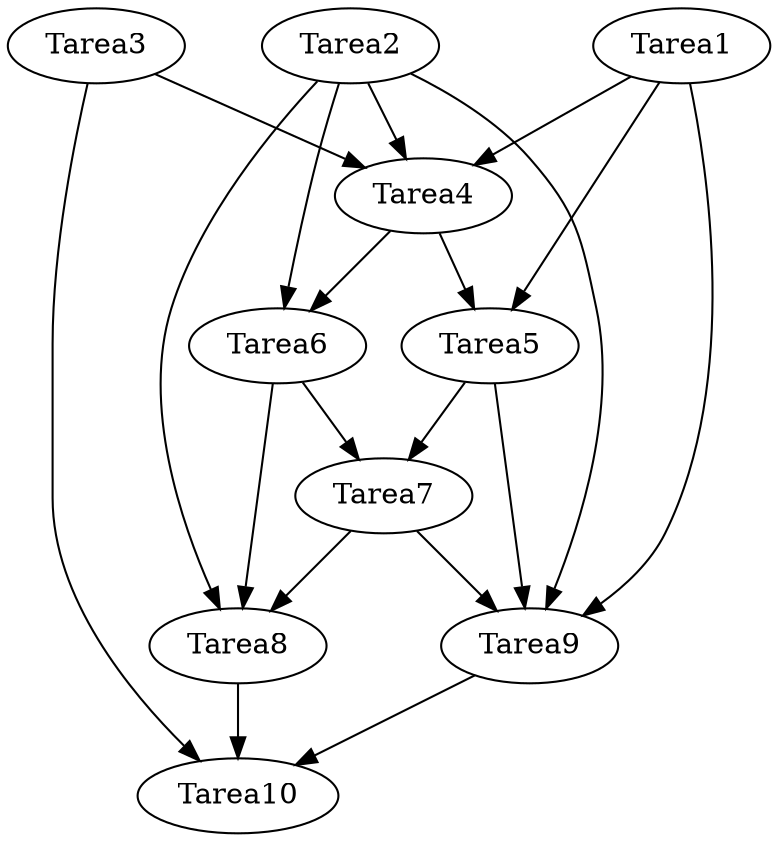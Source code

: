 strict digraph G {
  1 [ color="black" label="Tarea1" ];
  2 [ color="black" label="Tarea2" ];
  3 [ color="black" label="Tarea3" ];
  4 [ color="black" label="Tarea4" ];
  5 [ color="black" label="Tarea5" ];
  6 [ color="black" label="Tarea6" ];
  7 [ color="black" label="Tarea7" ];
  8 [ color="black" label="Tarea8" ];
  9 [ color="black" label="Tarea9" ];
  10 [ color="black" label="Tarea10" ];
  1 -> 4 [ color="black" ];
  1 -> 5 [ color="black" ];
  1 -> 9 [ color="black" ];
  2 -> 4 [ color="black" ];
  2 -> 6 [ color="black" ];
  2 -> 8 [ color="black" ];
  2 -> 9 [ color="black" ];
  3 -> 4 [ color="black" ];
  3 -> 10 [ color="black" ];
  4 -> 5 [ color="black" ];
  4 -> 6 [ color="black" ];
  5 -> 7 [ color="black" ];
  5 -> 9 [ color="black" ];
  6 -> 7 [ color="black" ];
  6 -> 8 [ color="black" ];
  7 -> 8 [ color="black" ];
  7 -> 9 [ color="black" ];
  8 -> 10 [ color="black" ];
  9 -> 10 [ color="black" ];
}
